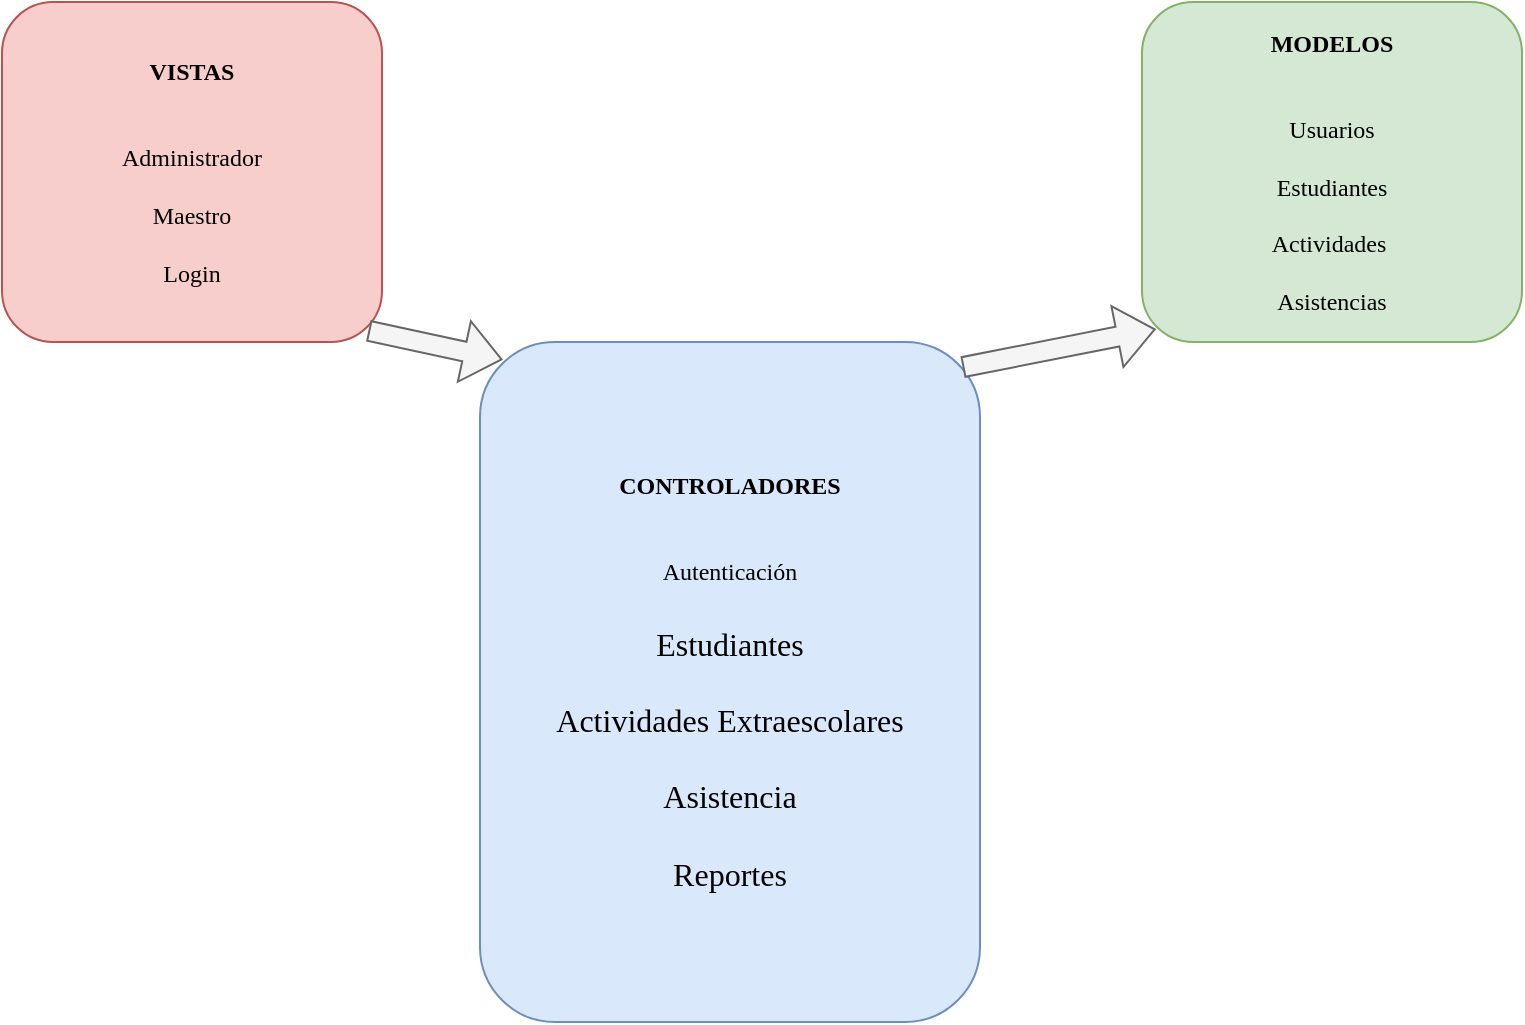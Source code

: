 <mxfile version="24.4.8" type="device">
  <diagram name="Página-1" id="kDxYJkR4h6RmIId1s9LD">
    <mxGraphModel dx="1042" dy="531" grid="1" gridSize="10" guides="1" tooltips="1" connect="1" arrows="1" fold="1" page="1" pageScale="1" pageWidth="827" pageHeight="1169" math="0" shadow="0">
      <root>
        <mxCell id="0" />
        <mxCell id="1" parent="0" />
        <mxCell id="8eZ5FW9nYyUdj8YFRBQI-1" value="&lt;font face=&quot;Lucida Console&quot;&gt;&lt;b&gt;VISTAS&lt;/b&gt;&lt;br&gt;&lt;br&gt;&lt;br&gt;Administrador&lt;br&gt;&lt;br&gt;Maestro&lt;br&gt;&lt;br&gt;Login&lt;/font&gt;" style="rounded=1;whiteSpace=wrap;html=1;strokeColor=#b85450;fillColor=#f8cecc;" vertex="1" parent="1">
          <mxGeometry x="50" y="40" width="190" height="170" as="geometry" />
        </mxCell>
        <mxCell id="8eZ5FW9nYyUdj8YFRBQI-2" value="&lt;font style=&quot;font-size: 12px;&quot; face=&quot;Lucida Console&quot;&gt;&lt;b style=&quot;&quot;&gt;CONTROLADORES&lt;/b&gt;&lt;br&gt;&lt;br&gt;&lt;br&gt;Autenticación&lt;/font&gt;&lt;div&gt;&lt;font size=&quot;3&quot; face=&quot;GLRZYOdaxsozce1mg1lw&quot;&gt;&lt;br&gt;&lt;/font&gt;&lt;/div&gt;&lt;div&gt;&lt;font size=&quot;3&quot; face=&quot;GLRZYOdaxsozce1mg1lw&quot;&gt;Estudiantes&lt;br&gt;&lt;br&gt;Actividades Extraescolares&lt;br&gt;&lt;br&gt;Asistencia&lt;br&gt;&lt;br&gt;Reportes&lt;/font&gt;&lt;/div&gt;" style="rounded=1;whiteSpace=wrap;html=1;strokeColor=#6c8ebf;fillColor=#dae8fc;" vertex="1" parent="1">
          <mxGeometry x="289" y="210" width="250" height="340" as="geometry" />
        </mxCell>
        <mxCell id="8eZ5FW9nYyUdj8YFRBQI-3" value="&lt;font face=&quot;Lucida Console&quot;&gt;&lt;b&gt;MODELOS&lt;/b&gt;&lt;br&gt;&lt;br&gt;&lt;br&gt;Usuarios&lt;br&gt;&lt;br&gt;Estudiantes&lt;br&gt;&lt;br&gt;Actividades&amp;nbsp;&lt;br&gt;&lt;br&gt;Asistencias&lt;/font&gt;" style="rounded=1;whiteSpace=wrap;html=1;strokeColor=#82b366;fillColor=#d5e8d4;" vertex="1" parent="1">
          <mxGeometry x="620" y="40" width="190" height="170" as="geometry" />
        </mxCell>
        <mxCell id="8eZ5FW9nYyUdj8YFRBQI-5" value="" style="shape=flexArrow;endArrow=classic;html=1;rounded=0;entryX=0.036;entryY=0.962;entryDx=0;entryDy=0;exitX=0.965;exitY=0.037;exitDx=0;exitDy=0;exitPerimeter=0;entryPerimeter=0;fillColor=#f5f5f5;strokeColor=#666666;" edge="1" parent="1" source="8eZ5FW9nYyUdj8YFRBQI-2" target="8eZ5FW9nYyUdj8YFRBQI-3">
          <mxGeometry width="50" height="50" relative="1" as="geometry">
            <mxPoint x="550" y="270" as="sourcePoint" />
            <mxPoint x="600" y="220" as="targetPoint" />
          </mxGeometry>
        </mxCell>
        <mxCell id="8eZ5FW9nYyUdj8YFRBQI-6" value="" style="shape=flexArrow;endArrow=classic;html=1;rounded=0;exitX=0.964;exitY=0.967;exitDx=0;exitDy=0;exitPerimeter=0;entryX=0.045;entryY=0.026;entryDx=0;entryDy=0;entryPerimeter=0;fillColor=#f5f5f5;strokeColor=#666666;" edge="1" parent="1" source="8eZ5FW9nYyUdj8YFRBQI-1" target="8eZ5FW9nYyUdj8YFRBQI-2">
          <mxGeometry width="50" height="50" relative="1" as="geometry">
            <mxPoint x="390" y="300" as="sourcePoint" />
            <mxPoint x="440" y="250" as="targetPoint" />
          </mxGeometry>
        </mxCell>
      </root>
    </mxGraphModel>
  </diagram>
</mxfile>
